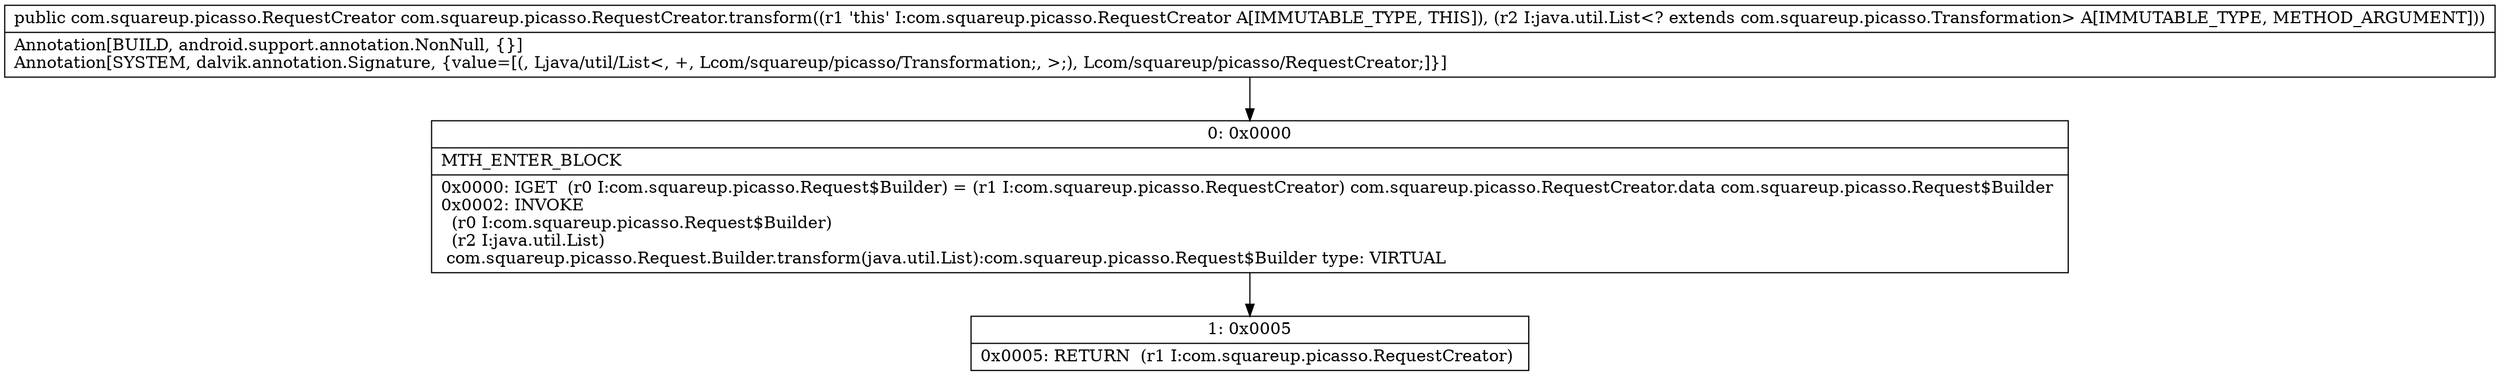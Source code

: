digraph "CFG forcom.squareup.picasso.RequestCreator.transform(Ljava\/util\/List;)Lcom\/squareup\/picasso\/RequestCreator;" {
Node_0 [shape=record,label="{0\:\ 0x0000|MTH_ENTER_BLOCK\l|0x0000: IGET  (r0 I:com.squareup.picasso.Request$Builder) = (r1 I:com.squareup.picasso.RequestCreator) com.squareup.picasso.RequestCreator.data com.squareup.picasso.Request$Builder \l0x0002: INVOKE  \l  (r0 I:com.squareup.picasso.Request$Builder)\l  (r2 I:java.util.List)\l com.squareup.picasso.Request.Builder.transform(java.util.List):com.squareup.picasso.Request$Builder type: VIRTUAL \l}"];
Node_1 [shape=record,label="{1\:\ 0x0005|0x0005: RETURN  (r1 I:com.squareup.picasso.RequestCreator) \l}"];
MethodNode[shape=record,label="{public com.squareup.picasso.RequestCreator com.squareup.picasso.RequestCreator.transform((r1 'this' I:com.squareup.picasso.RequestCreator A[IMMUTABLE_TYPE, THIS]), (r2 I:java.util.List\<? extends com.squareup.picasso.Transformation\> A[IMMUTABLE_TYPE, METHOD_ARGUMENT]))  | Annotation[BUILD, android.support.annotation.NonNull, \{\}]\lAnnotation[SYSTEM, dalvik.annotation.Signature, \{value=[(, Ljava\/util\/List\<, +, Lcom\/squareup\/picasso\/Transformation;, \>;), Lcom\/squareup\/picasso\/RequestCreator;]\}]\l}"];
MethodNode -> Node_0;
Node_0 -> Node_1;
}

